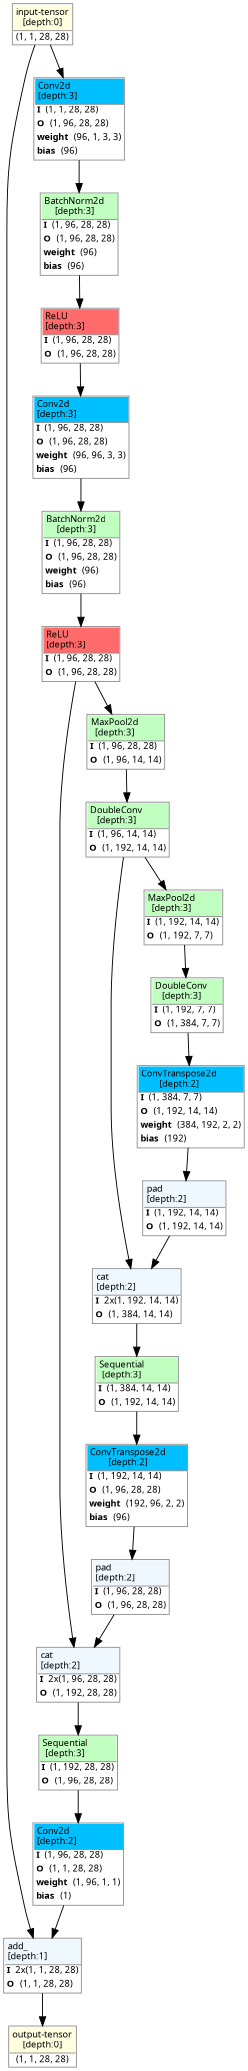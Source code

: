 strict digraph UNet2 {
	graph [ordering=in rankdir=TB size="13.799999999999999,13.799999999999999"]
	node [align=left color="#909090" fillcolor="#ffffff90" fontname="Linux libertine" fontsize=10 height=0.2 margin=0 ranksep=0.1 shape=plaintext style=filled]
	edge [fontsize=10]
	0 [label=<
                    <TABLE BORDER="1" CELLBORDER="0"
                    CELLSPACING="0" CELLPADDING="2">
                        <TR>
                            <TD BGCOLOR="lightyellow" ALIGN="LEFT"
                            BORDER="1" SIDES="B"
                            >input-tensor<BR ALIGN="LEFT"/>[depth:0]</TD>
                        </TR>
                        <TR>
                            <TD>(1, 1, 28, 28)</TD>
                        </TR>
                        
                    </TABLE>>]
	1 [label=<
                    <TABLE BORDER="1" CELLBORDER="0"
                    CELLSPACING="0" CELLPADDING="2">
                        <TR>
                            <TD BGCOLOR="deepskyblue1" ALIGN="LEFT"
                            BORDER="1" SIDES="B"
                            >Conv2d<BR ALIGN="LEFT"/>[depth:3]</TD>
                        </TR>
                        <TR>
                            <TD ALIGN="LEFT"><B>I</B> (1, 1, 28, 28)</TD>
                        </TR>
                        <TR>
                            <TD ALIGN="LEFT"><B>O</B> (1, 96, 28, 28)</TD>
                        </TR>
                                        <TR>
                    <TD ALIGN="LEFT"><B>weight</B> (96, 1, 3, 3)</TD>
                </TR>
                <TR>
                    <TD ALIGN="LEFT"><B>bias</B> (96)</TD>
                </TR>
                    </TABLE>>]
	2 [label=<
                    <TABLE BORDER="1" CELLBORDER="0"
                    CELLSPACING="0" CELLPADDING="2">
                        <TR>
                            <TD BGCOLOR="darkseagreen1" ALIGN="LEFT"
                            BORDER="1" SIDES="B"
                            >BatchNorm2d<BR ALIGN="LEFT"/>[depth:3]</TD>
                        </TR>
                        <TR>
                            <TD ALIGN="LEFT"><B>I</B> (1, 96, 28, 28)</TD>
                        </TR>
                        <TR>
                            <TD ALIGN="LEFT"><B>O</B> (1, 96, 28, 28)</TD>
                        </TR>
                                        <TR>
                    <TD ALIGN="LEFT"><B>weight</B> (96)</TD>
                </TR>
                <TR>
                    <TD ALIGN="LEFT"><B>bias</B> (96)</TD>
                </TR>
                    </TABLE>>]
	3 [label=<
                    <TABLE BORDER="1" CELLBORDER="0"
                    CELLSPACING="0" CELLPADDING="2">
                        <TR>
                            <TD BGCOLOR="indianred1" ALIGN="LEFT"
                            BORDER="1" SIDES="B"
                            >ReLU<BR ALIGN="LEFT"/>[depth:3]</TD>
                        </TR>
                        <TR>
                            <TD ALIGN="LEFT"><B>I</B> (1, 96, 28, 28)</TD>
                        </TR>
                        <TR>
                            <TD ALIGN="LEFT"><B>O</B> (1, 96, 28, 28)</TD>
                        </TR>
                        
                    </TABLE>>]
	4 [label=<
                    <TABLE BORDER="1" CELLBORDER="0"
                    CELLSPACING="0" CELLPADDING="2">
                        <TR>
                            <TD BGCOLOR="deepskyblue1" ALIGN="LEFT"
                            BORDER="1" SIDES="B"
                            >Conv2d<BR ALIGN="LEFT"/>[depth:3]</TD>
                        </TR>
                        <TR>
                            <TD ALIGN="LEFT"><B>I</B> (1, 96, 28, 28)</TD>
                        </TR>
                        <TR>
                            <TD ALIGN="LEFT"><B>O</B> (1, 96, 28, 28)</TD>
                        </TR>
                                        <TR>
                    <TD ALIGN="LEFT"><B>weight</B> (96, 96, 3, 3)</TD>
                </TR>
                <TR>
                    <TD ALIGN="LEFT"><B>bias</B> (96)</TD>
                </TR>
                    </TABLE>>]
	5 [label=<
                    <TABLE BORDER="1" CELLBORDER="0"
                    CELLSPACING="0" CELLPADDING="2">
                        <TR>
                            <TD BGCOLOR="darkseagreen1" ALIGN="LEFT"
                            BORDER="1" SIDES="B"
                            >BatchNorm2d<BR ALIGN="LEFT"/>[depth:3]</TD>
                        </TR>
                        <TR>
                            <TD ALIGN="LEFT"><B>I</B> (1, 96, 28, 28)</TD>
                        </TR>
                        <TR>
                            <TD ALIGN="LEFT"><B>O</B> (1, 96, 28, 28)</TD>
                        </TR>
                                        <TR>
                    <TD ALIGN="LEFT"><B>weight</B> (96)</TD>
                </TR>
                <TR>
                    <TD ALIGN="LEFT"><B>bias</B> (96)</TD>
                </TR>
                    </TABLE>>]
	6 [label=<
                    <TABLE BORDER="1" CELLBORDER="0"
                    CELLSPACING="0" CELLPADDING="2">
                        <TR>
                            <TD BGCOLOR="indianred1" ALIGN="LEFT"
                            BORDER="1" SIDES="B"
                            >ReLU<BR ALIGN="LEFT"/>[depth:3]</TD>
                        </TR>
                        <TR>
                            <TD ALIGN="LEFT"><B>I</B> (1, 96, 28, 28)</TD>
                        </TR>
                        <TR>
                            <TD ALIGN="LEFT"><B>O</B> (1, 96, 28, 28)</TD>
                        </TR>
                        
                    </TABLE>>]
	7 [label=<
                    <TABLE BORDER="1" CELLBORDER="0"
                    CELLSPACING="0" CELLPADDING="2">
                        <TR>
                            <TD BGCOLOR="darkseagreen1" ALIGN="LEFT"
                            BORDER="1" SIDES="B"
                            >MaxPool2d<BR ALIGN="LEFT"/>[depth:3]</TD>
                        </TR>
                        <TR>
                            <TD ALIGN="LEFT"><B>I</B> (1, 96, 28, 28)</TD>
                        </TR>
                        <TR>
                            <TD ALIGN="LEFT"><B>O</B> (1, 96, 14, 14)</TD>
                        </TR>
                        
                    </TABLE>>]
	8 [label=<
                    <TABLE BORDER="1" CELLBORDER="0"
                    CELLSPACING="0" CELLPADDING="2">
                        <TR>
                            <TD BGCOLOR="darkseagreen1" ALIGN="LEFT"
                            BORDER="1" SIDES="B"
                            >DoubleConv<BR ALIGN="LEFT"/>[depth:3]</TD>
                        </TR>
                        <TR>
                            <TD ALIGN="LEFT"><B>I</B> (1, 96, 14, 14)</TD>
                        </TR>
                        <TR>
                            <TD ALIGN="LEFT"><B>O</B> (1, 192, 14, 14)</TD>
                        </TR>
                        
                    </TABLE>>]
	9 [label=<
                    <TABLE BORDER="1" CELLBORDER="0"
                    CELLSPACING="0" CELLPADDING="2">
                        <TR>
                            <TD BGCOLOR="darkseagreen1" ALIGN="LEFT"
                            BORDER="1" SIDES="B"
                            >MaxPool2d<BR ALIGN="LEFT"/>[depth:3]</TD>
                        </TR>
                        <TR>
                            <TD ALIGN="LEFT"><B>I</B> (1, 192, 14, 14)</TD>
                        </TR>
                        <TR>
                            <TD ALIGN="LEFT"><B>O</B> (1, 192, 7, 7)</TD>
                        </TR>
                        
                    </TABLE>>]
	10 [label=<
                    <TABLE BORDER="1" CELLBORDER="0"
                    CELLSPACING="0" CELLPADDING="2">
                        <TR>
                            <TD BGCOLOR="darkseagreen1" ALIGN="LEFT"
                            BORDER="1" SIDES="B"
                            >DoubleConv<BR ALIGN="LEFT"/>[depth:3]</TD>
                        </TR>
                        <TR>
                            <TD ALIGN="LEFT"><B>I</B> (1, 192, 7, 7)</TD>
                        </TR>
                        <TR>
                            <TD ALIGN="LEFT"><B>O</B> (1, 384, 7, 7)</TD>
                        </TR>
                        
                    </TABLE>>]
	11 [label=<
                    <TABLE BORDER="1" CELLBORDER="0"
                    CELLSPACING="0" CELLPADDING="2">
                        <TR>
                            <TD BGCOLOR="deepskyblue1" ALIGN="LEFT"
                            BORDER="1" SIDES="B"
                            >ConvTranspose2d<BR ALIGN="LEFT"/>[depth:2]</TD>
                        </TR>
                        <TR>
                            <TD ALIGN="LEFT"><B>I</B> (1, 384, 7, 7)</TD>
                        </TR>
                        <TR>
                            <TD ALIGN="LEFT"><B>O</B> (1, 192, 14, 14)</TD>
                        </TR>
                                        <TR>
                    <TD ALIGN="LEFT"><B>weight</B> (384, 192, 2, 2)</TD>
                </TR>
                <TR>
                    <TD ALIGN="LEFT"><B>bias</B> (192)</TD>
                </TR>
                    </TABLE>>]
	12 [label=<
                    <TABLE BORDER="1" CELLBORDER="0"
                    CELLSPACING="0" CELLPADDING="2">
                        <TR>
                            <TD BGCOLOR="aliceblue" ALIGN="LEFT"
                            BORDER="1" SIDES="B"
                            >pad<BR ALIGN="LEFT"/>[depth:2]</TD>
                        </TR>
                        <TR>
                            <TD ALIGN="LEFT"><B>I</B> (1, 192, 14, 14)</TD>
                        </TR>
                        <TR>
                            <TD ALIGN="LEFT"><B>O</B> (1, 192, 14, 14)</TD>
                        </TR>
                        
                    </TABLE>>]
	13 [label=<
                    <TABLE BORDER="1" CELLBORDER="0"
                    CELLSPACING="0" CELLPADDING="2">
                        <TR>
                            <TD BGCOLOR="aliceblue" ALIGN="LEFT"
                            BORDER="1" SIDES="B"
                            >cat<BR ALIGN="LEFT"/>[depth:2]</TD>
                        </TR>
                        <TR>
                            <TD ALIGN="LEFT"><B>I</B> 2x(1, 192, 14, 14)</TD>
                        </TR>
                        <TR>
                            <TD ALIGN="LEFT"><B>O</B> (1, 384, 14, 14)</TD>
                        </TR>
                        
                    </TABLE>>]
	14 [label=<
                    <TABLE BORDER="1" CELLBORDER="0"
                    CELLSPACING="0" CELLPADDING="2">
                        <TR>
                            <TD BGCOLOR="darkseagreen1" ALIGN="LEFT"
                            BORDER="1" SIDES="B"
                            >Sequential<BR ALIGN="LEFT"/>[depth:3]</TD>
                        </TR>
                        <TR>
                            <TD ALIGN="LEFT"><B>I</B> (1, 384, 14, 14)</TD>
                        </TR>
                        <TR>
                            <TD ALIGN="LEFT"><B>O</B> (1, 192, 14, 14)</TD>
                        </TR>
                        
                    </TABLE>>]
	15 [label=<
                    <TABLE BORDER="1" CELLBORDER="0"
                    CELLSPACING="0" CELLPADDING="2">
                        <TR>
                            <TD BGCOLOR="deepskyblue1" ALIGN="LEFT"
                            BORDER="1" SIDES="B"
                            >ConvTranspose2d<BR ALIGN="LEFT"/>[depth:2]</TD>
                        </TR>
                        <TR>
                            <TD ALIGN="LEFT"><B>I</B> (1, 192, 14, 14)</TD>
                        </TR>
                        <TR>
                            <TD ALIGN="LEFT"><B>O</B> (1, 96, 28, 28)</TD>
                        </TR>
                                        <TR>
                    <TD ALIGN="LEFT"><B>weight</B> (192, 96, 2, 2)</TD>
                </TR>
                <TR>
                    <TD ALIGN="LEFT"><B>bias</B> (96)</TD>
                </TR>
                    </TABLE>>]
	16 [label=<
                    <TABLE BORDER="1" CELLBORDER="0"
                    CELLSPACING="0" CELLPADDING="2">
                        <TR>
                            <TD BGCOLOR="aliceblue" ALIGN="LEFT"
                            BORDER="1" SIDES="B"
                            >pad<BR ALIGN="LEFT"/>[depth:2]</TD>
                        </TR>
                        <TR>
                            <TD ALIGN="LEFT"><B>I</B> (1, 96, 28, 28)</TD>
                        </TR>
                        <TR>
                            <TD ALIGN="LEFT"><B>O</B> (1, 96, 28, 28)</TD>
                        </TR>
                        
                    </TABLE>>]
	17 [label=<
                    <TABLE BORDER="1" CELLBORDER="0"
                    CELLSPACING="0" CELLPADDING="2">
                        <TR>
                            <TD BGCOLOR="aliceblue" ALIGN="LEFT"
                            BORDER="1" SIDES="B"
                            >cat<BR ALIGN="LEFT"/>[depth:2]</TD>
                        </TR>
                        <TR>
                            <TD ALIGN="LEFT"><B>I</B> 2x(1, 96, 28, 28)</TD>
                        </TR>
                        <TR>
                            <TD ALIGN="LEFT"><B>O</B> (1, 192, 28, 28)</TD>
                        </TR>
                        
                    </TABLE>>]
	18 [label=<
                    <TABLE BORDER="1" CELLBORDER="0"
                    CELLSPACING="0" CELLPADDING="2">
                        <TR>
                            <TD BGCOLOR="darkseagreen1" ALIGN="LEFT"
                            BORDER="1" SIDES="B"
                            >Sequential<BR ALIGN="LEFT"/>[depth:3]</TD>
                        </TR>
                        <TR>
                            <TD ALIGN="LEFT"><B>I</B> (1, 192, 28, 28)</TD>
                        </TR>
                        <TR>
                            <TD ALIGN="LEFT"><B>O</B> (1, 96, 28, 28)</TD>
                        </TR>
                        
                    </TABLE>>]
	19 [label=<
                    <TABLE BORDER="1" CELLBORDER="0"
                    CELLSPACING="0" CELLPADDING="2">
                        <TR>
                            <TD BGCOLOR="deepskyblue1" ALIGN="LEFT"
                            BORDER="1" SIDES="B"
                            >Conv2d<BR ALIGN="LEFT"/>[depth:2]</TD>
                        </TR>
                        <TR>
                            <TD ALIGN="LEFT"><B>I</B> (1, 96, 28, 28)</TD>
                        </TR>
                        <TR>
                            <TD ALIGN="LEFT"><B>O</B> (1, 1, 28, 28)</TD>
                        </TR>
                                        <TR>
                    <TD ALIGN="LEFT"><B>weight</B> (1, 96, 1, 1)</TD>
                </TR>
                <TR>
                    <TD ALIGN="LEFT"><B>bias</B> (1)</TD>
                </TR>
                    </TABLE>>]
	20 [label=<
                    <TABLE BORDER="1" CELLBORDER="0"
                    CELLSPACING="0" CELLPADDING="2">
                        <TR>
                            <TD BGCOLOR="aliceblue" ALIGN="LEFT"
                            BORDER="1" SIDES="B"
                            >add_<BR ALIGN="LEFT"/>[depth:1]</TD>
                        </TR>
                        <TR>
                            <TD ALIGN="LEFT"><B>I</B> 2x(1, 1, 28, 28)</TD>
                        </TR>
                        <TR>
                            <TD ALIGN="LEFT"><B>O</B> (1, 1, 28, 28)</TD>
                        </TR>
                        
                    </TABLE>>]
	21 [label=<
                    <TABLE BORDER="1" CELLBORDER="0"
                    CELLSPACING="0" CELLPADDING="2">
                        <TR>
                            <TD BGCOLOR="lightyellow" ALIGN="LEFT"
                            BORDER="1" SIDES="B"
                            >output-tensor<BR ALIGN="LEFT"/>[depth:0]</TD>
                        </TR>
                        <TR>
                            <TD>(1, 1, 28, 28)</TD>
                        </TR>
                        
                    </TABLE>>]
	0 -> 20
	0 -> 1
	1 -> 2
	2 -> 3
	3 -> 4
	4 -> 5
	5 -> 6
	6 -> 7
	7 -> 8
	8 -> 9
	9 -> 10
	10 -> 11
	8 -> 13
	11 -> 12
	12 -> 13
	13 -> 14
	14 -> 15
	6 -> 17
	15 -> 16
	16 -> 17
	17 -> 18
	18 -> 19
	19 -> 20
	20 -> 21
}

